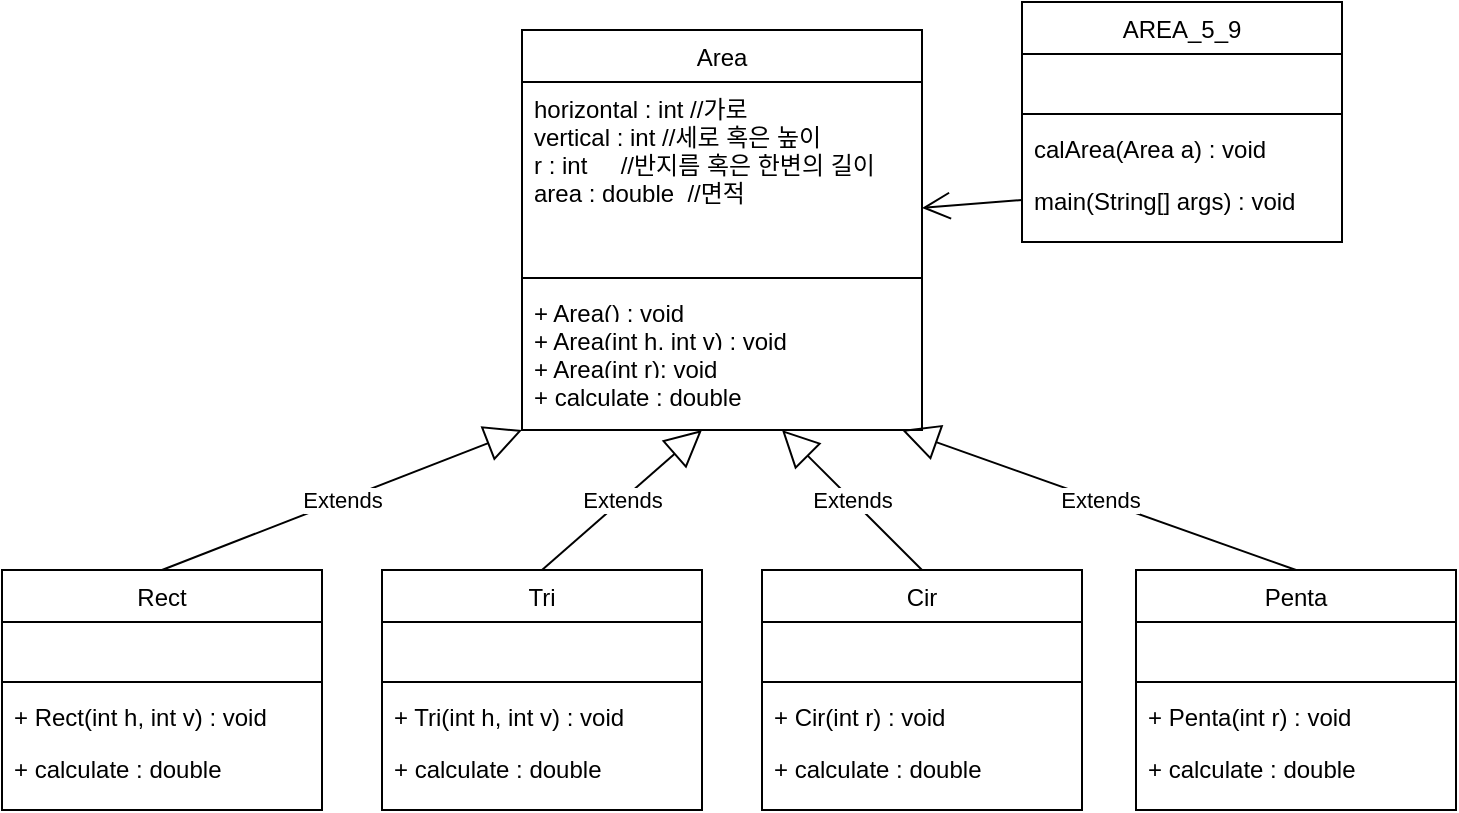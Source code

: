 <mxfile version="14.4.8" type="github">
  <diagram id="C5RBs43oDa-KdzZeNtuy" name="Page-1">
    <mxGraphModel dx="1182" dy="707" grid="1" gridSize="10" guides="1" tooltips="1" connect="1" arrows="1" fold="1" page="1" pageScale="1" pageWidth="827" pageHeight="1169" math="0" shadow="0">
      <root>
        <mxCell id="WIyWlLk6GJQsqaUBKTNV-0" />
        <mxCell id="WIyWlLk6GJQsqaUBKTNV-1" parent="WIyWlLk6GJQsqaUBKTNV-0" />
        <mxCell id="zkfFHV4jXpPFQw0GAbJ--6" value="Area" style="swimlane;fontStyle=0;align=center;verticalAlign=top;childLayout=stackLayout;horizontal=1;startSize=26;horizontalStack=0;resizeParent=1;resizeLast=0;collapsible=1;marginBottom=0;rounded=0;shadow=0;strokeWidth=1;" parent="WIyWlLk6GJQsqaUBKTNV-1" vertex="1">
          <mxGeometry x="360" y="120" width="200" height="200" as="geometry">
            <mxRectangle x="130" y="380" width="160" height="26" as="alternateBounds" />
          </mxGeometry>
        </mxCell>
        <mxCell id="zkfFHV4jXpPFQw0GAbJ--7" value="horizontal : int //가로&#xa;vertical : int //세로 혹은 높이&#xa;r : int     //반지름 혹은 한변의 길이&#xa;area : double  //면적" style="text;align=left;verticalAlign=top;spacingLeft=4;spacingRight=4;overflow=hidden;rotatable=0;points=[[0,0.5],[1,0.5]];portConstraint=eastwest;" parent="zkfFHV4jXpPFQw0GAbJ--6" vertex="1">
          <mxGeometry y="26" width="200" height="94" as="geometry" />
        </mxCell>
        <mxCell id="zkfFHV4jXpPFQw0GAbJ--9" value="" style="line;html=1;strokeWidth=1;align=left;verticalAlign=middle;spacingTop=-1;spacingLeft=3;spacingRight=3;rotatable=0;labelPosition=right;points=[];portConstraint=eastwest;" parent="zkfFHV4jXpPFQw0GAbJ--6" vertex="1">
          <mxGeometry y="120" width="200" height="8" as="geometry" />
        </mxCell>
        <mxCell id="zkfFHV4jXpPFQw0GAbJ--10" value="+ Area() : void" style="text;align=left;verticalAlign=top;spacingLeft=4;spacingRight=4;overflow=hidden;rotatable=0;points=[[0,0.5],[1,0.5]];portConstraint=eastwest;fontStyle=4" parent="zkfFHV4jXpPFQw0GAbJ--6" vertex="1">
          <mxGeometry y="128" width="200" height="14" as="geometry" />
        </mxCell>
        <mxCell id="3-qZjBxoSehJBcelLp9S-0" value="+ Area(int h, int v) : void" style="text;align=left;verticalAlign=top;spacingLeft=4;spacingRight=4;overflow=hidden;rotatable=0;points=[[0,0.5],[1,0.5]];portConstraint=eastwest;fontStyle=4" vertex="1" parent="zkfFHV4jXpPFQw0GAbJ--6">
          <mxGeometry y="142" width="200" height="14" as="geometry" />
        </mxCell>
        <mxCell id="3-qZjBxoSehJBcelLp9S-1" value="+ Area(int r): void" style="text;align=left;verticalAlign=top;spacingLeft=4;spacingRight=4;overflow=hidden;rotatable=0;points=[[0,0.5],[1,0.5]];portConstraint=eastwest;fontStyle=4" vertex="1" parent="zkfFHV4jXpPFQw0GAbJ--6">
          <mxGeometry y="156" width="200" height="14" as="geometry" />
        </mxCell>
        <mxCell id="3-qZjBxoSehJBcelLp9S-2" value="+ calculate : double" style="text;align=left;verticalAlign=top;spacingLeft=4;spacingRight=4;overflow=hidden;rotatable=0;points=[[0,0.5],[1,0.5]];portConstraint=eastwest;fontStyle=4" vertex="1" parent="zkfFHV4jXpPFQw0GAbJ--6">
          <mxGeometry y="170" width="200" height="14" as="geometry" />
        </mxCell>
        <mxCell id="3-qZjBxoSehJBcelLp9S-3" value="Rect" style="swimlane;fontStyle=0;align=center;verticalAlign=top;childLayout=stackLayout;horizontal=1;startSize=26;horizontalStack=0;resizeParent=1;resizeLast=0;collapsible=1;marginBottom=0;rounded=0;shadow=0;strokeWidth=1;" vertex="1" parent="WIyWlLk6GJQsqaUBKTNV-1">
          <mxGeometry x="100" y="390" width="160" height="120" as="geometry">
            <mxRectangle x="550" y="140" width="160" height="26" as="alternateBounds" />
          </mxGeometry>
        </mxCell>
        <mxCell id="3-qZjBxoSehJBcelLp9S-7" value=" " style="text;align=left;verticalAlign=top;spacingLeft=4;spacingRight=4;overflow=hidden;rotatable=0;points=[[0,0.5],[1,0.5]];portConstraint=eastwest;rounded=0;shadow=0;html=0;" vertex="1" parent="3-qZjBxoSehJBcelLp9S-3">
          <mxGeometry y="26" width="160" height="26" as="geometry" />
        </mxCell>
        <mxCell id="3-qZjBxoSehJBcelLp9S-9" value="" style="line;html=1;strokeWidth=1;align=left;verticalAlign=middle;spacingTop=-1;spacingLeft=3;spacingRight=3;rotatable=0;labelPosition=right;points=[];portConstraint=eastwest;" vertex="1" parent="3-qZjBxoSehJBcelLp9S-3">
          <mxGeometry y="52" width="160" height="8" as="geometry" />
        </mxCell>
        <mxCell id="3-qZjBxoSehJBcelLp9S-10" value="+ Rect(int h, int v) : void" style="text;align=left;verticalAlign=top;spacingLeft=4;spacingRight=4;overflow=hidden;rotatable=0;points=[[0,0.5],[1,0.5]];portConstraint=eastwest;" vertex="1" parent="3-qZjBxoSehJBcelLp9S-3">
          <mxGeometry y="60" width="160" height="26" as="geometry" />
        </mxCell>
        <mxCell id="3-qZjBxoSehJBcelLp9S-11" value="+ calculate : double" style="text;align=left;verticalAlign=top;spacingLeft=4;spacingRight=4;overflow=hidden;rotatable=0;points=[[0,0.5],[1,0.5]];portConstraint=eastwest;" vertex="1" parent="3-qZjBxoSehJBcelLp9S-3">
          <mxGeometry y="86" width="160" height="26" as="geometry" />
        </mxCell>
        <mxCell id="3-qZjBxoSehJBcelLp9S-12" value="Penta" style="swimlane;fontStyle=0;align=center;verticalAlign=top;childLayout=stackLayout;horizontal=1;startSize=26;horizontalStack=0;resizeParent=1;resizeLast=0;collapsible=1;marginBottom=0;rounded=0;shadow=0;strokeWidth=1;" vertex="1" parent="WIyWlLk6GJQsqaUBKTNV-1">
          <mxGeometry x="667" y="390" width="160" height="120" as="geometry">
            <mxRectangle x="550" y="140" width="160" height="26" as="alternateBounds" />
          </mxGeometry>
        </mxCell>
        <mxCell id="3-qZjBxoSehJBcelLp9S-13" value=" " style="text;align=left;verticalAlign=top;spacingLeft=4;spacingRight=4;overflow=hidden;rotatable=0;points=[[0,0.5],[1,0.5]];portConstraint=eastwest;rounded=0;shadow=0;html=0;" vertex="1" parent="3-qZjBxoSehJBcelLp9S-12">
          <mxGeometry y="26" width="160" height="26" as="geometry" />
        </mxCell>
        <mxCell id="3-qZjBxoSehJBcelLp9S-14" value="" style="line;html=1;strokeWidth=1;align=left;verticalAlign=middle;spacingTop=-1;spacingLeft=3;spacingRight=3;rotatable=0;labelPosition=right;points=[];portConstraint=eastwest;" vertex="1" parent="3-qZjBxoSehJBcelLp9S-12">
          <mxGeometry y="52" width="160" height="8" as="geometry" />
        </mxCell>
        <mxCell id="3-qZjBxoSehJBcelLp9S-15" value="+ Penta(int r) : void" style="text;align=left;verticalAlign=top;spacingLeft=4;spacingRight=4;overflow=hidden;rotatable=0;points=[[0,0.5],[1,0.5]];portConstraint=eastwest;" vertex="1" parent="3-qZjBxoSehJBcelLp9S-12">
          <mxGeometry y="60" width="160" height="26" as="geometry" />
        </mxCell>
        <mxCell id="3-qZjBxoSehJBcelLp9S-16" value="+ calculate : double" style="text;align=left;verticalAlign=top;spacingLeft=4;spacingRight=4;overflow=hidden;rotatable=0;points=[[0,0.5],[1,0.5]];portConstraint=eastwest;" vertex="1" parent="3-qZjBxoSehJBcelLp9S-12">
          <mxGeometry y="86" width="160" height="26" as="geometry" />
        </mxCell>
        <mxCell id="3-qZjBxoSehJBcelLp9S-17" value="Cir" style="swimlane;fontStyle=0;align=center;verticalAlign=top;childLayout=stackLayout;horizontal=1;startSize=26;horizontalStack=0;resizeParent=1;resizeLast=0;collapsible=1;marginBottom=0;rounded=0;shadow=0;strokeWidth=1;" vertex="1" parent="WIyWlLk6GJQsqaUBKTNV-1">
          <mxGeometry x="480" y="390" width="160" height="120" as="geometry">
            <mxRectangle x="550" y="140" width="160" height="26" as="alternateBounds" />
          </mxGeometry>
        </mxCell>
        <mxCell id="3-qZjBxoSehJBcelLp9S-18" value=" " style="text;align=left;verticalAlign=top;spacingLeft=4;spacingRight=4;overflow=hidden;rotatable=0;points=[[0,0.5],[1,0.5]];portConstraint=eastwest;rounded=0;shadow=0;html=0;" vertex="1" parent="3-qZjBxoSehJBcelLp9S-17">
          <mxGeometry y="26" width="160" height="26" as="geometry" />
        </mxCell>
        <mxCell id="3-qZjBxoSehJBcelLp9S-19" value="" style="line;html=1;strokeWidth=1;align=left;verticalAlign=middle;spacingTop=-1;spacingLeft=3;spacingRight=3;rotatable=0;labelPosition=right;points=[];portConstraint=eastwest;" vertex="1" parent="3-qZjBxoSehJBcelLp9S-17">
          <mxGeometry y="52" width="160" height="8" as="geometry" />
        </mxCell>
        <mxCell id="3-qZjBxoSehJBcelLp9S-20" value="+ Cir(int r) : void" style="text;align=left;verticalAlign=top;spacingLeft=4;spacingRight=4;overflow=hidden;rotatable=0;points=[[0,0.5],[1,0.5]];portConstraint=eastwest;" vertex="1" parent="3-qZjBxoSehJBcelLp9S-17">
          <mxGeometry y="60" width="160" height="26" as="geometry" />
        </mxCell>
        <mxCell id="3-qZjBxoSehJBcelLp9S-21" value="+ calculate : double" style="text;align=left;verticalAlign=top;spacingLeft=4;spacingRight=4;overflow=hidden;rotatable=0;points=[[0,0.5],[1,0.5]];portConstraint=eastwest;" vertex="1" parent="3-qZjBxoSehJBcelLp9S-17">
          <mxGeometry y="86" width="160" height="26" as="geometry" />
        </mxCell>
        <mxCell id="3-qZjBxoSehJBcelLp9S-22" value="Tri" style="swimlane;fontStyle=0;align=center;verticalAlign=top;childLayout=stackLayout;horizontal=1;startSize=26;horizontalStack=0;resizeParent=1;resizeLast=0;collapsible=1;marginBottom=0;rounded=0;shadow=0;strokeWidth=1;" vertex="1" parent="WIyWlLk6GJQsqaUBKTNV-1">
          <mxGeometry x="290" y="390" width="160" height="120" as="geometry">
            <mxRectangle x="550" y="140" width="160" height="26" as="alternateBounds" />
          </mxGeometry>
        </mxCell>
        <mxCell id="3-qZjBxoSehJBcelLp9S-23" value=" " style="text;align=left;verticalAlign=top;spacingLeft=4;spacingRight=4;overflow=hidden;rotatable=0;points=[[0,0.5],[1,0.5]];portConstraint=eastwest;rounded=0;shadow=0;html=0;" vertex="1" parent="3-qZjBxoSehJBcelLp9S-22">
          <mxGeometry y="26" width="160" height="26" as="geometry" />
        </mxCell>
        <mxCell id="3-qZjBxoSehJBcelLp9S-24" value="" style="line;html=1;strokeWidth=1;align=left;verticalAlign=middle;spacingTop=-1;spacingLeft=3;spacingRight=3;rotatable=0;labelPosition=right;points=[];portConstraint=eastwest;" vertex="1" parent="3-qZjBxoSehJBcelLp9S-22">
          <mxGeometry y="52" width="160" height="8" as="geometry" />
        </mxCell>
        <mxCell id="3-qZjBxoSehJBcelLp9S-25" value="+ Tri(int h, int v) : void" style="text;align=left;verticalAlign=top;spacingLeft=4;spacingRight=4;overflow=hidden;rotatable=0;points=[[0,0.5],[1,0.5]];portConstraint=eastwest;" vertex="1" parent="3-qZjBxoSehJBcelLp9S-22">
          <mxGeometry y="60" width="160" height="26" as="geometry" />
        </mxCell>
        <mxCell id="3-qZjBxoSehJBcelLp9S-26" value="+ calculate : double" style="text;align=left;verticalAlign=top;spacingLeft=4;spacingRight=4;overflow=hidden;rotatable=0;points=[[0,0.5],[1,0.5]];portConstraint=eastwest;" vertex="1" parent="3-qZjBxoSehJBcelLp9S-22">
          <mxGeometry y="86" width="160" height="26" as="geometry" />
        </mxCell>
        <mxCell id="3-qZjBxoSehJBcelLp9S-27" value="Extends" style="endArrow=block;endSize=16;endFill=0;html=1;entryX=0;entryY=1;entryDx=0;entryDy=0;exitX=0.5;exitY=0;exitDx=0;exitDy=0;" edge="1" parent="WIyWlLk6GJQsqaUBKTNV-1" source="3-qZjBxoSehJBcelLp9S-3" target="zkfFHV4jXpPFQw0GAbJ--6">
          <mxGeometry width="160" relative="1" as="geometry">
            <mxPoint x="330" y="360" as="sourcePoint" />
            <mxPoint x="490" y="360" as="targetPoint" />
          </mxGeometry>
        </mxCell>
        <mxCell id="3-qZjBxoSehJBcelLp9S-28" value="Extends" style="endArrow=block;endSize=16;endFill=0;html=1;exitX=0.5;exitY=0;exitDx=0;exitDy=0;" edge="1" parent="WIyWlLk6GJQsqaUBKTNV-1" source="3-qZjBxoSehJBcelLp9S-22">
          <mxGeometry width="160" relative="1" as="geometry">
            <mxPoint x="190" y="400" as="sourcePoint" />
            <mxPoint x="450" y="320" as="targetPoint" />
          </mxGeometry>
        </mxCell>
        <mxCell id="3-qZjBxoSehJBcelLp9S-29" value="Extends" style="endArrow=block;endSize=16;endFill=0;html=1;exitX=0.5;exitY=0;exitDx=0;exitDy=0;" edge="1" parent="WIyWlLk6GJQsqaUBKTNV-1" source="3-qZjBxoSehJBcelLp9S-17">
          <mxGeometry width="160" relative="1" as="geometry">
            <mxPoint x="440" y="400" as="sourcePoint" />
            <mxPoint x="490" y="320" as="targetPoint" />
          </mxGeometry>
        </mxCell>
        <mxCell id="3-qZjBxoSehJBcelLp9S-30" value="Extends" style="endArrow=block;endSize=16;endFill=0;html=1;exitX=0.5;exitY=0;exitDx=0;exitDy=0;" edge="1" parent="WIyWlLk6GJQsqaUBKTNV-1" source="3-qZjBxoSehJBcelLp9S-12">
          <mxGeometry width="160" relative="1" as="geometry">
            <mxPoint x="570" y="400" as="sourcePoint" />
            <mxPoint x="550" y="320" as="targetPoint" />
          </mxGeometry>
        </mxCell>
        <mxCell id="3-qZjBxoSehJBcelLp9S-31" value="AREA_5_9" style="swimlane;fontStyle=0;align=center;verticalAlign=top;childLayout=stackLayout;horizontal=1;startSize=26;horizontalStack=0;resizeParent=1;resizeLast=0;collapsible=1;marginBottom=0;rounded=0;shadow=0;strokeWidth=1;" vertex="1" parent="WIyWlLk6GJQsqaUBKTNV-1">
          <mxGeometry x="610" y="106" width="160" height="120" as="geometry">
            <mxRectangle x="550" y="140" width="160" height="26" as="alternateBounds" />
          </mxGeometry>
        </mxCell>
        <mxCell id="3-qZjBxoSehJBcelLp9S-36" value=" " style="text;align=left;verticalAlign=top;spacingLeft=4;spacingRight=4;overflow=hidden;rotatable=0;points=[[0,0.5],[1,0.5]];portConstraint=eastwest;rounded=0;shadow=0;html=0;" vertex="1" parent="3-qZjBxoSehJBcelLp9S-31">
          <mxGeometry y="26" width="160" height="26" as="geometry" />
        </mxCell>
        <mxCell id="3-qZjBxoSehJBcelLp9S-37" value="" style="line;html=1;strokeWidth=1;align=left;verticalAlign=middle;spacingTop=-1;spacingLeft=3;spacingRight=3;rotatable=0;labelPosition=right;points=[];portConstraint=eastwest;" vertex="1" parent="3-qZjBxoSehJBcelLp9S-31">
          <mxGeometry y="52" width="160" height="8" as="geometry" />
        </mxCell>
        <mxCell id="3-qZjBxoSehJBcelLp9S-38" value="calArea(Area a) : void" style="text;align=left;verticalAlign=top;spacingLeft=4;spacingRight=4;overflow=hidden;rotatable=0;points=[[0,0.5],[1,0.5]];portConstraint=eastwest;" vertex="1" parent="3-qZjBxoSehJBcelLp9S-31">
          <mxGeometry y="60" width="160" height="26" as="geometry" />
        </mxCell>
        <mxCell id="3-qZjBxoSehJBcelLp9S-39" value="main(String[] args) : void" style="text;align=left;verticalAlign=top;spacingLeft=4;spacingRight=4;overflow=hidden;rotatable=0;points=[[0,0.5],[1,0.5]];portConstraint=eastwest;" vertex="1" parent="3-qZjBxoSehJBcelLp9S-31">
          <mxGeometry y="86" width="160" height="26" as="geometry" />
        </mxCell>
        <mxCell id="3-qZjBxoSehJBcelLp9S-40" value="" style="endArrow=open;endFill=1;endSize=12;html=1;exitX=0;exitY=0.5;exitDx=0;exitDy=0;entryX=1;entryY=0.67;entryDx=0;entryDy=0;entryPerimeter=0;" edge="1" parent="WIyWlLk6GJQsqaUBKTNV-1" source="3-qZjBxoSehJBcelLp9S-39" target="zkfFHV4jXpPFQw0GAbJ--7">
          <mxGeometry width="160" relative="1" as="geometry">
            <mxPoint x="330" y="360" as="sourcePoint" />
            <mxPoint x="490" y="360" as="targetPoint" />
          </mxGeometry>
        </mxCell>
      </root>
    </mxGraphModel>
  </diagram>
</mxfile>
